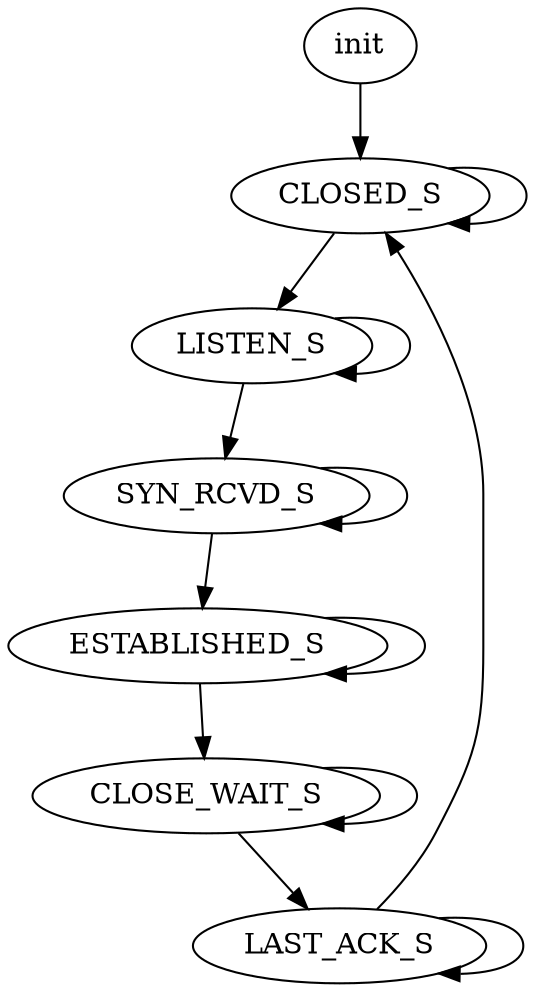 strict digraph tcp_server {  
init->CLOSED_S;
CLOSED_S->CLOSED_S;
CLOSED_S->LISTEN_S;
CLOSE_WAIT_S->CLOSE_WAIT_S;
CLOSE_WAIT_S->LAST_ACK_S;
ESTABLISHED_S->CLOSE_WAIT_S;
ESTABLISHED_S->ESTABLISHED_S;
LAST_ACK_S->CLOSED_S;
LAST_ACK_S->LAST_ACK_S;
LISTEN_S->LISTEN_S;
LISTEN_S->SYN_RCVD_S;
SYN_RCVD_S->ESTABLISHED_S;
SYN_RCVD_S->SYN_RCVD_S;
init [ label ="init"];
CLOSED_S[ label ="CLOSED_S"];
LISTEN_S[ label ="LISTEN_S"];
SYN_RCVD_S[ label ="SYN_RCVD_S"];
ESTABLISHED_S[ label ="ESTABLISHED_S"];
CLOSE_WAIT_S[ label ="CLOSE_WAIT_S"];
LAST_ACK_S[ label ="LAST_ACK_S"];
}
